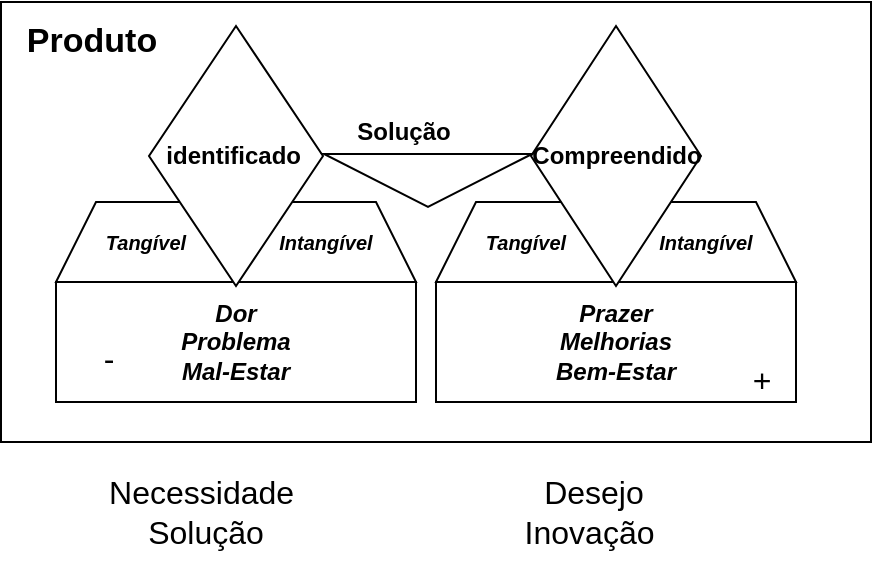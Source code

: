 <mxfile version="24.6.4" type="github">
  <diagram name="Página-1" id="zoD6avPEiWoiR3HsgUsf">
    <mxGraphModel dx="393" dy="1948" grid="1" gridSize="10" guides="1" tooltips="1" connect="1" arrows="1" fold="1" page="1" pageScale="1" pageWidth="827" pageHeight="1169" math="0" shadow="0">
      <root>
        <mxCell id="0" />
        <mxCell id="1" parent="0" />
        <mxCell id="E9ZPrNACv-dQJbDyrwMg-44" value="" style="rounded=0;whiteSpace=wrap;html=1;" parent="1" vertex="1">
          <mxGeometry x="212.5" y="-390" width="435" height="220" as="geometry" />
        </mxCell>
        <mxCell id="E9ZPrNACv-dQJbDyrwMg-1" value="Tangível" style="shape=trapezoid;perimeter=trapezoidPerimeter;whiteSpace=wrap;html=1;fixedSize=1;fontStyle=3;fontSize=10;" parent="1" vertex="1">
          <mxGeometry x="240" y="-290" width="90" height="40" as="geometry" />
        </mxCell>
        <mxCell id="E9ZPrNACv-dQJbDyrwMg-2" value="Intangível" style="shape=trapezoid;perimeter=trapezoidPerimeter;whiteSpace=wrap;html=1;fixedSize=1;fontStyle=3;fontSize=10;" parent="1" vertex="1">
          <mxGeometry x="330" y="-290" width="90" height="40" as="geometry" />
        </mxCell>
        <mxCell id="E9ZPrNACv-dQJbDyrwMg-3" value="Dor&lt;div&gt;Problema&lt;/div&gt;&lt;div&gt;Mal-Estar&lt;/div&gt;" style="rounded=0;whiteSpace=wrap;html=1;fontStyle=3" parent="1" vertex="1">
          <mxGeometry x="240" y="-250" width="180" height="60" as="geometry" />
        </mxCell>
        <mxCell id="E9ZPrNACv-dQJbDyrwMg-4" value="&lt;div&gt;Prazer&lt;/div&gt;&lt;div&gt;Melhorias&lt;/div&gt;&lt;div&gt;Bem-Estar&lt;/div&gt;" style="rounded=0;whiteSpace=wrap;html=1;fontStyle=3" parent="1" vertex="1">
          <mxGeometry x="430" y="-250" width="180" height="60" as="geometry" />
        </mxCell>
        <mxCell id="E9ZPrNACv-dQJbDyrwMg-28" value="Tangível" style="shape=trapezoid;perimeter=trapezoidPerimeter;whiteSpace=wrap;html=1;fixedSize=1;fontStyle=3;fontSize=10;" parent="1" vertex="1">
          <mxGeometry x="430" y="-290" width="90" height="40" as="geometry" />
        </mxCell>
        <mxCell id="E9ZPrNACv-dQJbDyrwMg-29" value="Intangível" style="shape=trapezoid;perimeter=trapezoidPerimeter;whiteSpace=wrap;html=1;fixedSize=1;fontStyle=3;fontSize=10;" parent="1" vertex="1">
          <mxGeometry x="520" y="-290" width="90" height="40" as="geometry" />
        </mxCell>
        <mxCell id="E9ZPrNACv-dQJbDyrwMg-37" value="identificado&amp;nbsp;" style="rhombus;whiteSpace=wrap;html=1;fontStyle=1" parent="1" vertex="1">
          <mxGeometry x="286.5" y="-378" width="87" height="130" as="geometry" />
        </mxCell>
        <mxCell id="E9ZPrNACv-dQJbDyrwMg-39" value="Compreendido" style="rhombus;whiteSpace=wrap;html=1;fontStyle=1" parent="1" vertex="1">
          <mxGeometry x="477.5" y="-378" width="85" height="130" as="geometry" />
        </mxCell>
        <mxCell id="E9ZPrNACv-dQJbDyrwMg-41" value="" style="triangle;whiteSpace=wrap;html=1;rotation=90;" parent="1" vertex="1">
          <mxGeometry x="412.75" y="-352.75" width="26.5" height="104" as="geometry" />
        </mxCell>
        <mxCell id="E9ZPrNACv-dQJbDyrwMg-43" value="Solução" style="text;html=1;align=center;verticalAlign=middle;whiteSpace=wrap;rounded=1;fontStyle=1" parent="1" vertex="1">
          <mxGeometry x="384" y="-340" width="60" height="30" as="geometry" />
        </mxCell>
        <mxCell id="E9ZPrNACv-dQJbDyrwMg-45" value="Produto" style="text;html=1;align=center;verticalAlign=middle;whiteSpace=wrap;rounded=0;fontSize=17;fontStyle=1" parent="1" vertex="1">
          <mxGeometry x="212.5" y="-390" width="90" height="40" as="geometry" />
        </mxCell>
        <mxCell id="dQm805kbuFht44Tf5tw2-1" value="+" style="text;html=1;align=center;verticalAlign=middle;whiteSpace=wrap;rounded=0;fontSize=16;" parent="1" vertex="1">
          <mxGeometry x="562.5" y="-212" width="60" height="22" as="geometry" />
        </mxCell>
        <mxCell id="dQm805kbuFht44Tf5tw2-2" value="-" style="text;html=1;align=center;verticalAlign=middle;whiteSpace=wrap;rounded=0;fontSize=16;rotation=0;" parent="1" vertex="1">
          <mxGeometry x="240" y="-235" width="53" height="45" as="geometry" />
        </mxCell>
        <mxCell id="df2aP4I4yvwwnGdj_dpw-1" value="Desejo&lt;div&gt;Inovação&amp;nbsp;&lt;/div&gt;" style="text;strokeColor=none;align=center;fillColor=none;html=1;verticalAlign=middle;whiteSpace=wrap;rounded=0;fontSize=16;" vertex="1" parent="1">
          <mxGeometry x="460" y="-160" width="97.5" height="50" as="geometry" />
        </mxCell>
        <mxCell id="OWKU0lW2eaKVDpcxZm1w-1" value="Necessidade&amp;nbsp;&lt;div&gt;Solução&lt;/div&gt;" style="text;strokeColor=none;align=center;fillColor=none;html=1;verticalAlign=middle;whiteSpace=wrap;rounded=0;fontSize=16;" vertex="1" parent="1">
          <mxGeometry x="270" y="-150" width="90" height="30" as="geometry" />
        </mxCell>
      </root>
    </mxGraphModel>
  </diagram>
</mxfile>
